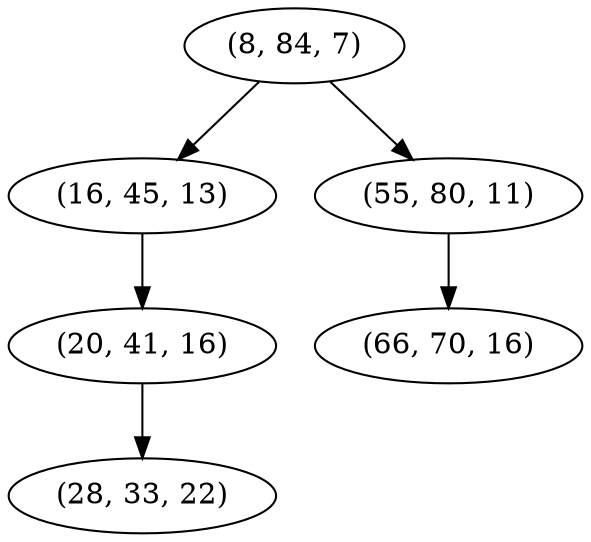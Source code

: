 digraph tree {
    "(8, 84, 7)";
    "(16, 45, 13)";
    "(20, 41, 16)";
    "(28, 33, 22)";
    "(55, 80, 11)";
    "(66, 70, 16)";
    "(8, 84, 7)" -> "(16, 45, 13)";
    "(8, 84, 7)" -> "(55, 80, 11)";
    "(16, 45, 13)" -> "(20, 41, 16)";
    "(20, 41, 16)" -> "(28, 33, 22)";
    "(55, 80, 11)" -> "(66, 70, 16)";
}
